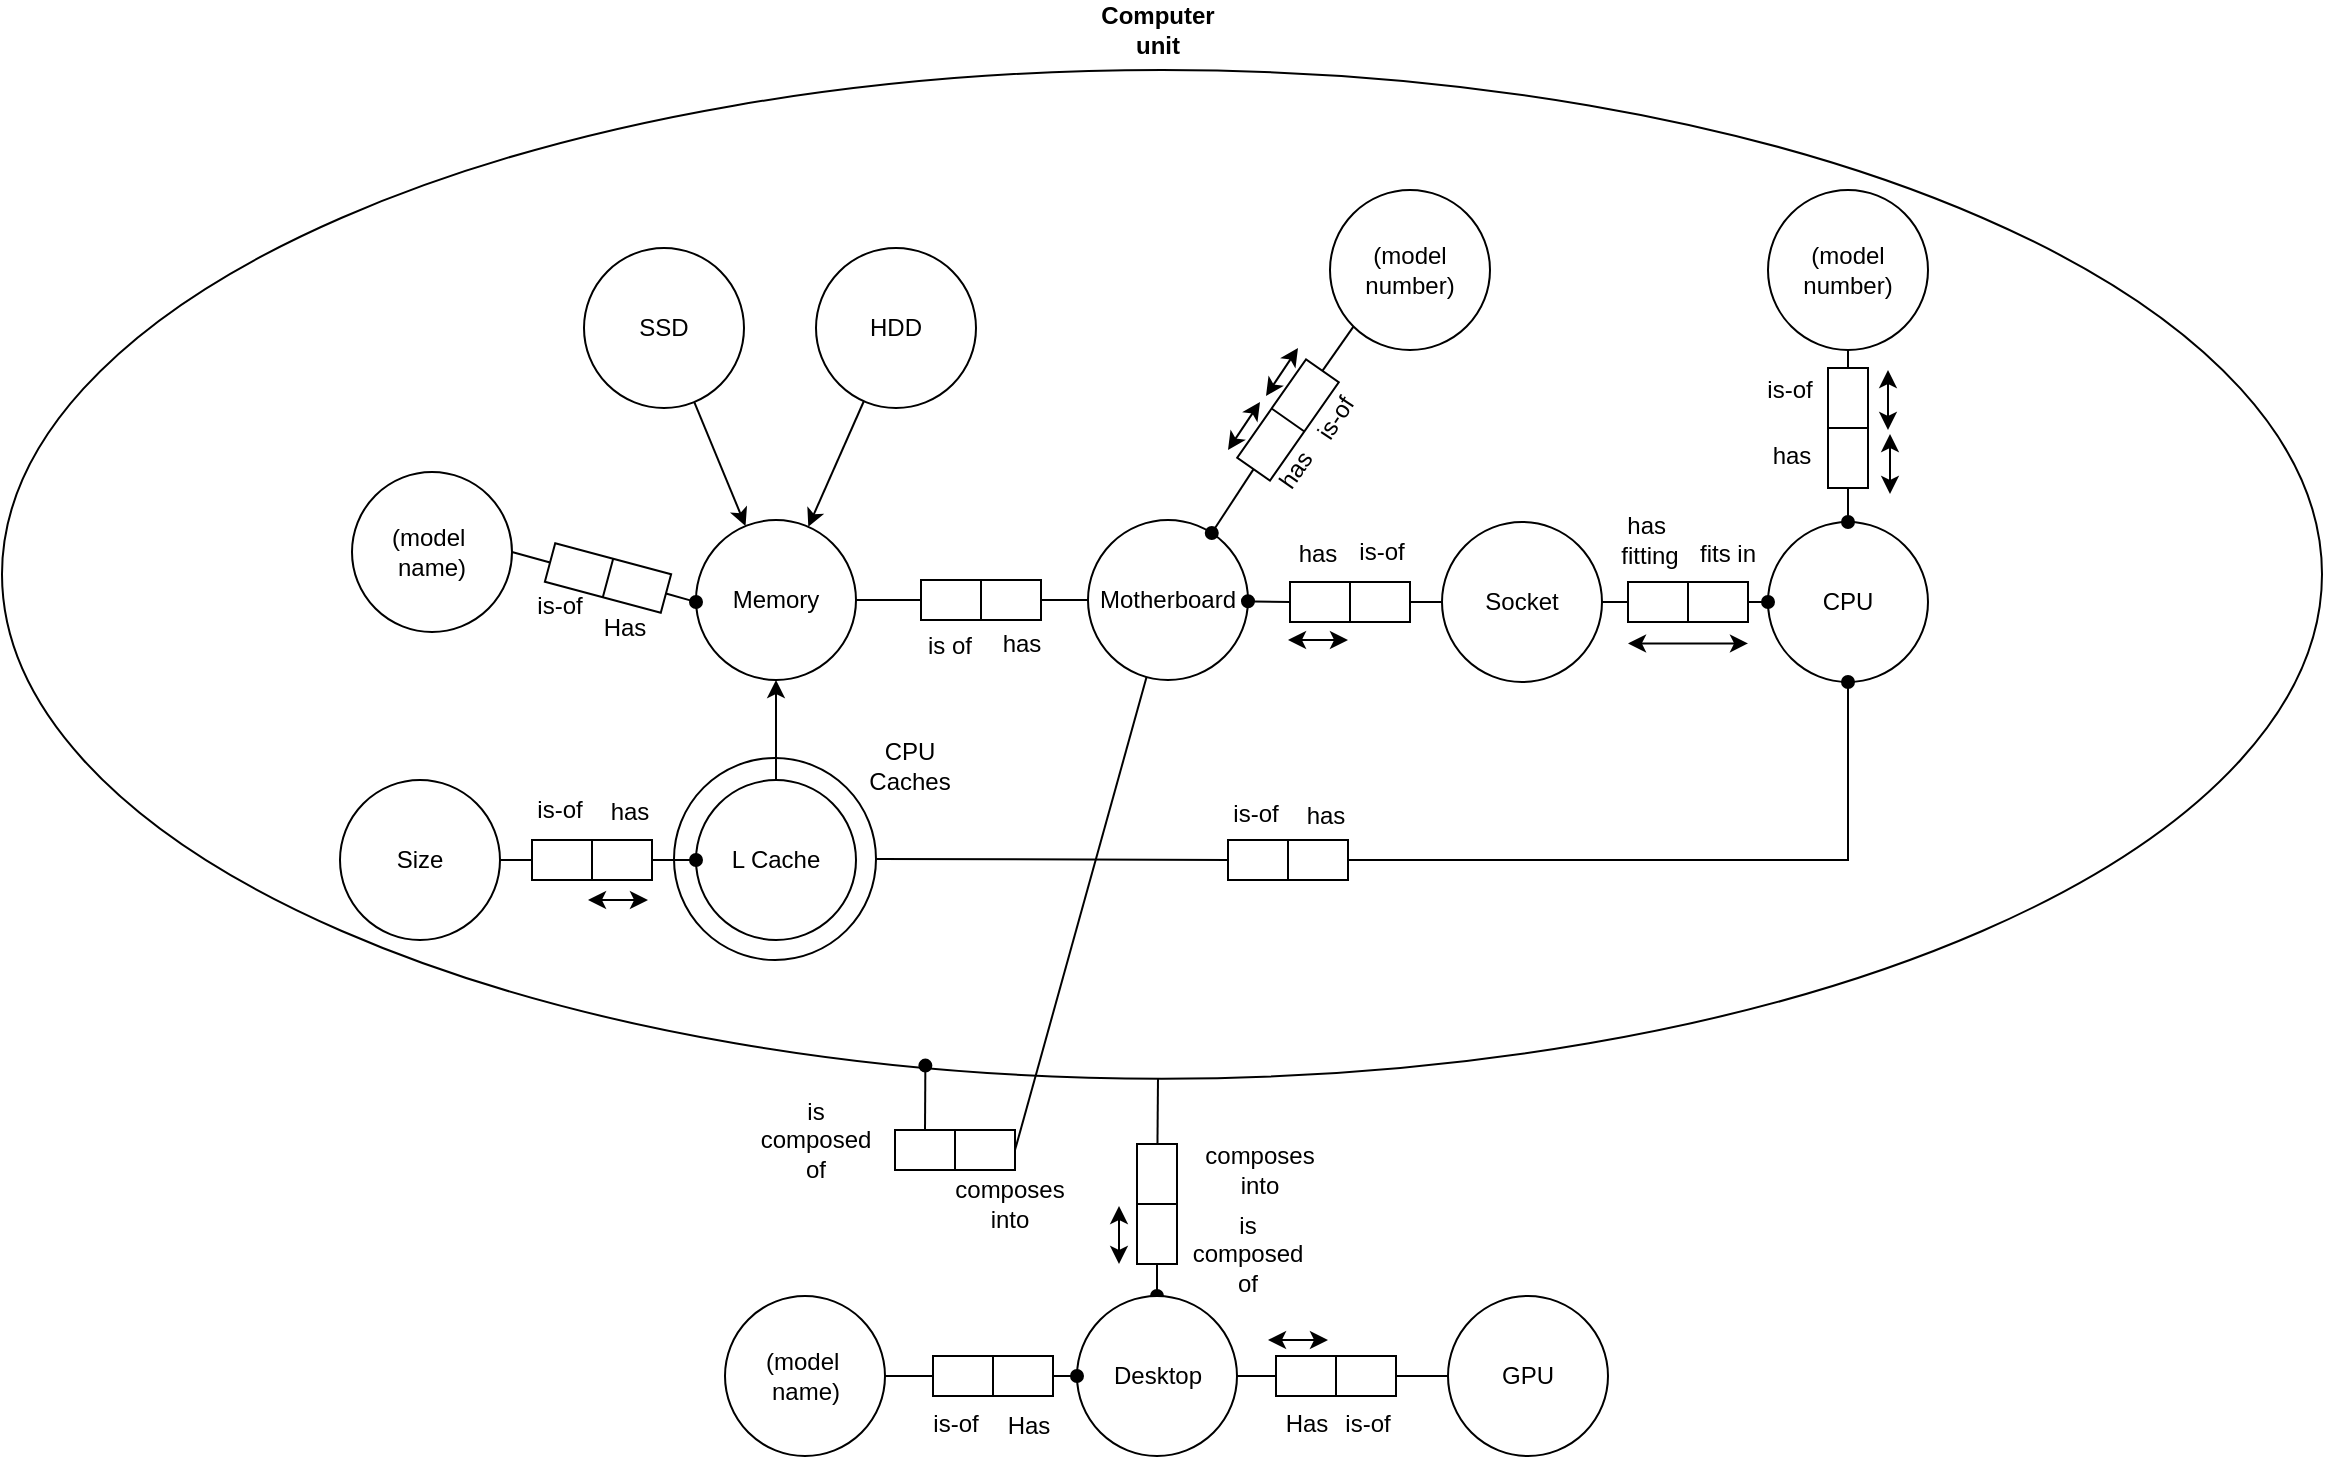 <mxfile version="22.1.11" type="github">
  <diagram name="Page-1" id="5jQ6DaYwQfchR6-d_hJC">
    <mxGraphModel dx="698" dy="780" grid="1" gridSize="10" guides="1" tooltips="1" connect="1" arrows="1" fold="1" page="1" pageScale="1" pageWidth="827" pageHeight="1169" math="0" shadow="0">
      <root>
        <mxCell id="0" />
        <mxCell id="1" parent="0" />
        <mxCell id="WWyJkdElwE3lLOMZvt_9-88" value="" style="ellipse;whiteSpace=wrap;html=1;" parent="1" vertex="1">
          <mxGeometry x="27" y="55" width="1160" height="504.35" as="geometry" />
        </mxCell>
        <mxCell id="WWyJkdElwE3lLOMZvt_9-86" value="" style="ellipse;whiteSpace=wrap;html=1;aspect=fixed;" parent="1" vertex="1">
          <mxGeometry x="363" y="399" width="101" height="101" as="geometry" />
        </mxCell>
        <mxCell id="C2U7If8zWJpJN4vxUZfy-1" value="Motherboard" style="ellipse;whiteSpace=wrap;html=1;aspect=fixed;" parent="1" vertex="1">
          <mxGeometry x="570" y="280" width="80" height="80" as="geometry" />
        </mxCell>
        <mxCell id="C2U7If8zWJpJN4vxUZfy-8" value="" style="shape=process;whiteSpace=wrap;html=1;backgroundOutline=1;size=0.5;rotation=90;" parent="1" vertex="1">
          <mxGeometry x="574.5" y="612" width="60" height="20" as="geometry" />
        </mxCell>
        <mxCell id="C2U7If8zWJpJN4vxUZfy-10" value="" style="endArrow=oval;html=1;rounded=0;entryX=0.5;entryY=0;entryDx=0;entryDy=0;exitX=1;exitY=0.5;exitDx=0;exitDy=0;endFill=1;" parent="1" source="C2U7If8zWJpJN4vxUZfy-8" target="WWyJkdElwE3lLOMZvt_9-1" edge="1">
          <mxGeometry width="50" height="50" relative="1" as="geometry">
            <mxPoint x="699.5" y="658.25" as="sourcePoint" />
            <mxPoint x="884.5" y="508" as="targetPoint" />
          </mxGeometry>
        </mxCell>
        <mxCell id="C2U7If8zWJpJN4vxUZfy-11" value="is composed of" style="text;html=1;strokeColor=none;fillColor=none;align=center;verticalAlign=middle;whiteSpace=wrap;rounded=0;" parent="1" vertex="1">
          <mxGeometry x="619.5" y="632" width="60" height="30" as="geometry" />
        </mxCell>
        <mxCell id="C2U7If8zWJpJN4vxUZfy-12" value="composes into" style="text;html=1;strokeColor=none;fillColor=none;align=center;verticalAlign=middle;whiteSpace=wrap;rounded=0;" parent="1" vertex="1">
          <mxGeometry x="625.5" y="590" width="60" height="30" as="geometry" />
        </mxCell>
        <mxCell id="C2U7If8zWJpJN4vxUZfy-13" value="" style="endArrow=classic;startArrow=classic;html=1;rounded=0;" parent="1" edge="1">
          <mxGeometry width="50" height="50" relative="1" as="geometry">
            <mxPoint x="585.5" y="652" as="sourcePoint" />
            <mxPoint x="585.5" y="623" as="targetPoint" />
          </mxGeometry>
        </mxCell>
        <mxCell id="C2U7If8zWJpJN4vxUZfy-15" value="" style="shape=process;whiteSpace=wrap;html=1;backgroundOutline=1;size=0.5;" parent="1" vertex="1">
          <mxGeometry x="486.5" y="310" width="60" height="20" as="geometry" />
        </mxCell>
        <mxCell id="C2U7If8zWJpJN4vxUZfy-16" value="" style="endArrow=none;html=1;rounded=0;entryX=0;entryY=0.5;entryDx=0;entryDy=0;startArrow=none;startFill=0;" parent="1" source="C2U7If8zWJpJN4vxUZfy-14" target="C2U7If8zWJpJN4vxUZfy-15" edge="1">
          <mxGeometry width="50" height="50" relative="1" as="geometry">
            <mxPoint x="400" y="320" as="sourcePoint" />
            <mxPoint x="460" y="420" as="targetPoint" />
          </mxGeometry>
        </mxCell>
        <mxCell id="C2U7If8zWJpJN4vxUZfy-17" value="" style="endArrow=none;html=1;rounded=0;exitX=1;exitY=0.5;exitDx=0;exitDy=0;endFill=0;" parent="1" source="C2U7If8zWJpJN4vxUZfy-15" target="C2U7If8zWJpJN4vxUZfy-1" edge="1">
          <mxGeometry width="50" height="50" relative="1" as="geometry">
            <mxPoint x="410" y="470" as="sourcePoint" />
            <mxPoint x="560" y="320" as="targetPoint" />
          </mxGeometry>
        </mxCell>
        <mxCell id="C2U7If8zWJpJN4vxUZfy-21" value="(model number)" style="ellipse;whiteSpace=wrap;html=1;aspect=fixed;" parent="1" vertex="1">
          <mxGeometry x="691" y="115" width="80" height="80" as="geometry" />
        </mxCell>
        <mxCell id="C2U7If8zWJpJN4vxUZfy-22" value="" style="shape=process;whiteSpace=wrap;html=1;backgroundOutline=1;size=0.5;rotation=-55;" parent="1" vertex="1">
          <mxGeometry x="640" y="220" width="60" height="20" as="geometry" />
        </mxCell>
        <mxCell id="C2U7If8zWJpJN4vxUZfy-23" value="" style="endArrow=none;html=1;rounded=0;entryX=0;entryY=0.5;entryDx=0;entryDy=0;startArrow=oval;startFill=1;" parent="1" source="C2U7If8zWJpJN4vxUZfy-1" target="C2U7If8zWJpJN4vxUZfy-22" edge="1">
          <mxGeometry width="50" height="50" relative="1" as="geometry">
            <mxPoint x="560" y="130" as="sourcePoint" />
            <mxPoint x="620" y="230" as="targetPoint" />
          </mxGeometry>
        </mxCell>
        <mxCell id="C2U7If8zWJpJN4vxUZfy-24" value="" style="endArrow=none;html=1;rounded=0;entryX=0;entryY=1;entryDx=0;entryDy=0;exitX=1;exitY=0.5;exitDx=0;exitDy=0;" parent="1" source="C2U7If8zWJpJN4vxUZfy-22" target="C2U7If8zWJpJN4vxUZfy-21" edge="1">
          <mxGeometry width="50" height="50" relative="1" as="geometry">
            <mxPoint x="570" y="280" as="sourcePoint" />
            <mxPoint x="620" y="230" as="targetPoint" />
          </mxGeometry>
        </mxCell>
        <mxCell id="C2U7If8zWJpJN4vxUZfy-25" value="has" style="text;html=1;strokeColor=none;fillColor=none;align=center;verticalAlign=middle;whiteSpace=wrap;rounded=0;rotation=-54.9;" parent="1" vertex="1">
          <mxGeometry x="644" y="240" width="60" height="30" as="geometry" />
        </mxCell>
        <mxCell id="C2U7If8zWJpJN4vxUZfy-26" value="is-of" style="text;html=1;strokeColor=none;fillColor=none;align=center;verticalAlign=middle;whiteSpace=wrap;rounded=0;rotation=-56.5;" parent="1" vertex="1">
          <mxGeometry x="664" y="214" width="60" height="30" as="geometry" />
        </mxCell>
        <mxCell id="C2U7If8zWJpJN4vxUZfy-27" value="" style="endArrow=classic;startArrow=classic;html=1;rounded=0;" parent="1" edge="1">
          <mxGeometry width="50" height="50" relative="1" as="geometry">
            <mxPoint x="640" y="245" as="sourcePoint" />
            <mxPoint x="656" y="221" as="targetPoint" />
          </mxGeometry>
        </mxCell>
        <mxCell id="C2U7If8zWJpJN4vxUZfy-50" value="" style="endArrow=classic;startArrow=classic;html=1;rounded=0;" parent="1" edge="1">
          <mxGeometry width="50" height="50" relative="1" as="geometry">
            <mxPoint x="659" y="218" as="sourcePoint" />
            <mxPoint x="675" y="194" as="targetPoint" />
          </mxGeometry>
        </mxCell>
        <mxCell id="WWyJkdElwE3lLOMZvt_9-1" value="Desktop" style="ellipse;whiteSpace=wrap;html=1;aspect=fixed;" parent="1" vertex="1">
          <mxGeometry x="564.5" y="668" width="80" height="80" as="geometry" />
        </mxCell>
        <mxCell id="WWyJkdElwE3lLOMZvt_9-8" value="&lt;div&gt;(model&amp;nbsp;&lt;/div&gt;&lt;div&gt;name)&lt;/div&gt;" style="ellipse;whiteSpace=wrap;html=1;aspect=fixed;" parent="1" vertex="1">
          <mxGeometry x="388.5" y="668" width="80" height="80" as="geometry" />
        </mxCell>
        <mxCell id="WWyJkdElwE3lLOMZvt_9-9" value="" style="shape=process;whiteSpace=wrap;html=1;backgroundOutline=1;size=0.5;rotation=0;" parent="1" vertex="1">
          <mxGeometry x="492.5" y="698" width="60" height="20" as="geometry" />
        </mxCell>
        <mxCell id="WWyJkdElwE3lLOMZvt_9-10" value="" style="endArrow=none;html=1;rounded=0;exitX=1;exitY=0.5;exitDx=0;exitDy=0;entryX=0;entryY=0.5;entryDx=0;entryDy=0;" parent="1" source="WWyJkdElwE3lLOMZvt_9-8" target="WWyJkdElwE3lLOMZvt_9-9" edge="1">
          <mxGeometry width="50" height="50" relative="1" as="geometry">
            <mxPoint x="514.5" y="588" as="sourcePoint" />
            <mxPoint x="564.5" y="538" as="targetPoint" />
          </mxGeometry>
        </mxCell>
        <mxCell id="WWyJkdElwE3lLOMZvt_9-11" value="" style="endArrow=oval;html=1;rounded=0;exitX=1;exitY=0.5;exitDx=0;exitDy=0;endFill=1;" parent="1" source="WWyJkdElwE3lLOMZvt_9-9" target="WWyJkdElwE3lLOMZvt_9-1" edge="1">
          <mxGeometry width="50" height="50" relative="1" as="geometry">
            <mxPoint x="514.5" y="588" as="sourcePoint" />
            <mxPoint x="564.5" y="538" as="targetPoint" />
          </mxGeometry>
        </mxCell>
        <mxCell id="WWyJkdElwE3lLOMZvt_9-12" value="Has" style="text;html=1;strokeColor=none;fillColor=none;align=center;verticalAlign=middle;whiteSpace=wrap;rounded=0;" parent="1" vertex="1">
          <mxGeometry x="520" y="718" width="41" height="30" as="geometry" />
        </mxCell>
        <mxCell id="WWyJkdElwE3lLOMZvt_9-13" value="is-of" style="text;html=1;strokeColor=none;fillColor=none;align=center;verticalAlign=middle;whiteSpace=wrap;rounded=0;" parent="1" vertex="1">
          <mxGeometry x="473.5" y="717" width="60" height="30" as="geometry" />
        </mxCell>
        <mxCell id="WWyJkdElwE3lLOMZvt_9-14" value="Socket" style="ellipse;whiteSpace=wrap;html=1;aspect=fixed;" parent="1" vertex="1">
          <mxGeometry x="747" y="281" width="80" height="80" as="geometry" />
        </mxCell>
        <mxCell id="WWyJkdElwE3lLOMZvt_9-16" value="" style="shape=process;whiteSpace=wrap;html=1;backgroundOutline=1;size=0.5;rotation=0;" parent="1" vertex="1">
          <mxGeometry x="671" y="311" width="60" height="20" as="geometry" />
        </mxCell>
        <mxCell id="WWyJkdElwE3lLOMZvt_9-17" value="" style="endArrow=none;html=1;rounded=0;entryX=0;entryY=0.5;entryDx=0;entryDy=0;startArrow=oval;startFill=1;" parent="1" source="C2U7If8zWJpJN4vxUZfy-1" target="WWyJkdElwE3lLOMZvt_9-16" edge="1">
          <mxGeometry width="50" height="50" relative="1" as="geometry">
            <mxPoint x="660" y="370" as="sourcePoint" />
            <mxPoint x="710" y="320" as="targetPoint" />
          </mxGeometry>
        </mxCell>
        <mxCell id="WWyJkdElwE3lLOMZvt_9-18" value="" style="endArrow=none;html=1;rounded=0;exitX=1;exitY=0.5;exitDx=0;exitDy=0;" parent="1" source="WWyJkdElwE3lLOMZvt_9-16" target="WWyJkdElwE3lLOMZvt_9-14" edge="1">
          <mxGeometry width="50" height="50" relative="1" as="geometry">
            <mxPoint x="659" y="341" as="sourcePoint" />
            <mxPoint x="677" y="346" as="targetPoint" />
          </mxGeometry>
        </mxCell>
        <mxCell id="WWyJkdElwE3lLOMZvt_9-19" value="has" style="text;html=1;strokeColor=none;fillColor=none;align=center;verticalAlign=middle;whiteSpace=wrap;rounded=0;rotation=0;" parent="1" vertex="1">
          <mxGeometry x="655" y="282" width="60" height="30" as="geometry" />
        </mxCell>
        <mxCell id="WWyJkdElwE3lLOMZvt_9-20" value="&lt;div&gt;is-of&lt;/div&gt;" style="text;html=1;strokeColor=none;fillColor=none;align=center;verticalAlign=middle;whiteSpace=wrap;rounded=0;rotation=0;" parent="1" vertex="1">
          <mxGeometry x="687" y="281" width="60" height="30" as="geometry" />
        </mxCell>
        <mxCell id="WWyJkdElwE3lLOMZvt_9-21" value="" style="endArrow=classic;startArrow=classic;html=1;rounded=0;" parent="1" edge="1">
          <mxGeometry width="50" height="50" relative="1" as="geometry">
            <mxPoint x="670" y="340" as="sourcePoint" />
            <mxPoint x="700" y="340" as="targetPoint" />
          </mxGeometry>
        </mxCell>
        <mxCell id="WWyJkdElwE3lLOMZvt_9-22" value="&lt;div&gt;CPU&lt;/div&gt;" style="ellipse;whiteSpace=wrap;html=1;aspect=fixed;" parent="1" vertex="1">
          <mxGeometry x="910" y="281" width="80" height="80" as="geometry" />
        </mxCell>
        <mxCell id="WWyJkdElwE3lLOMZvt_9-23" value="(model number)" style="ellipse;whiteSpace=wrap;html=1;aspect=fixed;" parent="1" vertex="1">
          <mxGeometry x="910" y="115" width="80" height="80" as="geometry" />
        </mxCell>
        <mxCell id="WWyJkdElwE3lLOMZvt_9-24" value="" style="shape=process;whiteSpace=wrap;html=1;backgroundOutline=1;size=0.5;rotation=-90;" parent="1" vertex="1">
          <mxGeometry x="920" y="224" width="60" height="20" as="geometry" />
        </mxCell>
        <mxCell id="WWyJkdElwE3lLOMZvt_9-25" value="" style="endArrow=none;html=1;rounded=0;entryX=0;entryY=0.5;entryDx=0;entryDy=0;endFill=0;startArrow=oval;startFill=1;" parent="1" source="WWyJkdElwE3lLOMZvt_9-22" target="WWyJkdElwE3lLOMZvt_9-24" edge="1">
          <mxGeometry width="50" height="50" relative="1" as="geometry">
            <mxPoint x="870" y="325" as="sourcePoint" />
            <mxPoint x="920" y="275" as="targetPoint" />
          </mxGeometry>
        </mxCell>
        <mxCell id="WWyJkdElwE3lLOMZvt_9-28" value="" style="endArrow=none;html=1;rounded=0;exitX=1;exitY=0.5;exitDx=0;exitDy=0;" parent="1" source="WWyJkdElwE3lLOMZvt_9-24" target="WWyJkdElwE3lLOMZvt_9-23" edge="1">
          <mxGeometry width="50" height="50" relative="1" as="geometry">
            <mxPoint x="870" y="325" as="sourcePoint" />
            <mxPoint x="920" y="275" as="targetPoint" />
          </mxGeometry>
        </mxCell>
        <mxCell id="WWyJkdElwE3lLOMZvt_9-31" value="fits in" style="text;html=1;strokeColor=none;fillColor=none;align=center;verticalAlign=middle;whiteSpace=wrap;rounded=0;rotation=0;" parent="1" vertex="1">
          <mxGeometry x="860" y="282" width="60" height="30" as="geometry" />
        </mxCell>
        <mxCell id="WWyJkdElwE3lLOMZvt_9-33" value="is-of" style="text;html=1;strokeColor=none;fillColor=none;align=center;verticalAlign=middle;whiteSpace=wrap;rounded=0;rotation=0;" parent="1" vertex="1">
          <mxGeometry x="891" y="200" width="60" height="30" as="geometry" />
        </mxCell>
        <mxCell id="WWyJkdElwE3lLOMZvt_9-35" value="" style="endArrow=classic;startArrow=classic;html=1;rounded=0;" parent="1" edge="1">
          <mxGeometry width="50" height="50" relative="1" as="geometry">
            <mxPoint x="970" y="205" as="sourcePoint" />
            <mxPoint x="970" y="235" as="targetPoint" />
          </mxGeometry>
        </mxCell>
        <mxCell id="WWyJkdElwE3lLOMZvt_9-36" value="" style="endArrow=classic;startArrow=classic;html=1;rounded=0;" parent="1" edge="1">
          <mxGeometry width="50" height="50" relative="1" as="geometry">
            <mxPoint x="971" y="237" as="sourcePoint" />
            <mxPoint x="971" y="267" as="targetPoint" />
          </mxGeometry>
        </mxCell>
        <mxCell id="WWyJkdElwE3lLOMZvt_9-37" value="" style="shape=process;whiteSpace=wrap;html=1;backgroundOutline=1;size=0.5;rotation=0;" parent="1" vertex="1">
          <mxGeometry x="840" y="311" width="60" height="20" as="geometry" />
        </mxCell>
        <mxCell id="WWyJkdElwE3lLOMZvt_9-38" value="" style="endArrow=oval;html=1;rounded=0;entryX=0;entryY=0.5;entryDx=0;entryDy=0;exitX=1;exitY=0.5;exitDx=0;exitDy=0;endFill=1;" parent="1" source="WWyJkdElwE3lLOMZvt_9-37" target="WWyJkdElwE3lLOMZvt_9-22" edge="1">
          <mxGeometry width="50" height="50" relative="1" as="geometry">
            <mxPoint x="850" y="345" as="sourcePoint" />
            <mxPoint x="900" y="295" as="targetPoint" />
          </mxGeometry>
        </mxCell>
        <mxCell id="WWyJkdElwE3lLOMZvt_9-39" value="" style="endArrow=none;html=1;rounded=0;entryX=0;entryY=0.5;entryDx=0;entryDy=0;" parent="1" source="WWyJkdElwE3lLOMZvt_9-14" target="WWyJkdElwE3lLOMZvt_9-37" edge="1">
          <mxGeometry width="50" height="50" relative="1" as="geometry">
            <mxPoint x="827.0" y="337.0" as="sourcePoint" />
            <mxPoint x="900" y="295" as="targetPoint" />
          </mxGeometry>
        </mxCell>
        <mxCell id="WWyJkdElwE3lLOMZvt_9-40" value="has" style="text;html=1;strokeColor=none;fillColor=none;align=center;verticalAlign=middle;whiteSpace=wrap;rounded=0;rotation=0;" parent="1" vertex="1">
          <mxGeometry x="892" y="233" width="60" height="30" as="geometry" />
        </mxCell>
        <mxCell id="WWyJkdElwE3lLOMZvt_9-41" value="&lt;div&gt;has&amp;nbsp;&lt;/div&gt;&lt;div&gt;fitting&lt;/div&gt;" style="text;html=1;strokeColor=none;fillColor=none;align=center;verticalAlign=middle;whiteSpace=wrap;rounded=0;rotation=0;" parent="1" vertex="1">
          <mxGeometry x="821" y="275" width="60" height="30" as="geometry" />
        </mxCell>
        <mxCell id="WWyJkdElwE3lLOMZvt_9-43" value="" style="endArrow=classic;startArrow=classic;html=1;rounded=0;" parent="1" edge="1">
          <mxGeometry width="50" height="50" relative="1" as="geometry">
            <mxPoint x="900" y="341.71" as="sourcePoint" />
            <mxPoint x="840" y="341.71" as="targetPoint" />
          </mxGeometry>
        </mxCell>
        <mxCell id="WWyJkdElwE3lLOMZvt_9-44" value="" style="endArrow=none;html=1;rounded=0;exitX=1;exitY=0.5;exitDx=0;exitDy=0;entryX=0;entryY=0.5;entryDx=0;entryDy=0;startArrow=oval;startFill=1;" parent="1" target="C2U7If8zWJpJN4vxUZfy-14" edge="1">
          <mxGeometry width="50" height="50" relative="1" as="geometry">
            <mxPoint x="400" y="320" as="sourcePoint" />
            <mxPoint x="487" y="320" as="targetPoint" />
          </mxGeometry>
        </mxCell>
        <mxCell id="C2U7If8zWJpJN4vxUZfy-14" value="Memory" style="ellipse;whiteSpace=wrap;html=1;aspect=fixed;" parent="1" vertex="1">
          <mxGeometry x="374" y="280" width="80" height="80" as="geometry" />
        </mxCell>
        <mxCell id="WWyJkdElwE3lLOMZvt_9-45" value="HDD" style="ellipse;whiteSpace=wrap;html=1;aspect=fixed;" parent="1" vertex="1">
          <mxGeometry x="434" y="144" width="80" height="80" as="geometry" />
        </mxCell>
        <mxCell id="WWyJkdElwE3lLOMZvt_9-46" value="SSD" style="ellipse;whiteSpace=wrap;html=1;aspect=fixed;" parent="1" vertex="1">
          <mxGeometry x="318" y="144" width="80" height="80" as="geometry" />
        </mxCell>
        <mxCell id="WWyJkdElwE3lLOMZvt_9-47" value="" style="endArrow=classic;html=1;rounded=0;" parent="1" source="WWyJkdElwE3lLOMZvt_9-46" target="C2U7If8zWJpJN4vxUZfy-14" edge="1">
          <mxGeometry width="50" height="50" relative="1" as="geometry">
            <mxPoint x="480" y="270" as="sourcePoint" />
            <mxPoint x="530" y="220" as="targetPoint" />
          </mxGeometry>
        </mxCell>
        <mxCell id="WWyJkdElwE3lLOMZvt_9-48" value="" style="endArrow=classic;html=1;rounded=0;" parent="1" source="WWyJkdElwE3lLOMZvt_9-45" target="C2U7If8zWJpJN4vxUZfy-14" edge="1">
          <mxGeometry width="50" height="50" relative="1" as="geometry">
            <mxPoint x="367" y="203" as="sourcePoint" />
            <mxPoint x="408" y="292" as="targetPoint" />
          </mxGeometry>
        </mxCell>
        <mxCell id="WWyJkdElwE3lLOMZvt_9-49" value="has" style="text;html=1;strokeColor=none;fillColor=none;align=center;verticalAlign=middle;whiteSpace=wrap;rounded=0;" parent="1" vertex="1">
          <mxGeometry x="507" y="327" width="60" height="30" as="geometry" />
        </mxCell>
        <mxCell id="WWyJkdElwE3lLOMZvt_9-52" value="is of" style="text;html=1;strokeColor=none;fillColor=none;align=center;verticalAlign=middle;whiteSpace=wrap;rounded=0;" parent="1" vertex="1">
          <mxGeometry x="471" y="328" width="60" height="30" as="geometry" />
        </mxCell>
        <mxCell id="WWyJkdElwE3lLOMZvt_9-53" value="&lt;div&gt;(model&amp;nbsp;&lt;/div&gt;&lt;div&gt;name)&lt;/div&gt;" style="ellipse;whiteSpace=wrap;html=1;aspect=fixed;" parent="1" vertex="1">
          <mxGeometry x="202" y="256" width="80" height="80" as="geometry" />
        </mxCell>
        <mxCell id="WWyJkdElwE3lLOMZvt_9-54" value="" style="shape=process;whiteSpace=wrap;html=1;backgroundOutline=1;size=0.5;rotation=15;" parent="1" vertex="1">
          <mxGeometry x="300" y="299" width="60" height="20" as="geometry" />
        </mxCell>
        <mxCell id="WWyJkdElwE3lLOMZvt_9-55" value="" style="endArrow=none;html=1;rounded=0;exitX=1;exitY=0.5;exitDx=0;exitDy=0;entryX=0;entryY=0.5;entryDx=0;entryDy=0;" parent="1" source="WWyJkdElwE3lLOMZvt_9-53" target="WWyJkdElwE3lLOMZvt_9-54" edge="1">
          <mxGeometry width="50" height="50" relative="1" as="geometry">
            <mxPoint x="322" y="212" as="sourcePoint" />
            <mxPoint x="372" y="162" as="targetPoint" />
          </mxGeometry>
        </mxCell>
        <mxCell id="WWyJkdElwE3lLOMZvt_9-56" value="" style="endArrow=oval;html=1;rounded=0;exitX=1;exitY=0.5;exitDx=0;exitDy=0;endFill=1;" parent="1" source="WWyJkdElwE3lLOMZvt_9-54" edge="1">
          <mxGeometry width="50" height="50" relative="1" as="geometry">
            <mxPoint x="322" y="212" as="sourcePoint" />
            <mxPoint x="374" y="321" as="targetPoint" />
          </mxGeometry>
        </mxCell>
        <mxCell id="WWyJkdElwE3lLOMZvt_9-57" value="Has" style="text;html=1;strokeColor=none;fillColor=none;align=center;verticalAlign=middle;whiteSpace=wrap;rounded=0;" parent="1" vertex="1">
          <mxGeometry x="318" y="319" width="41" height="30" as="geometry" />
        </mxCell>
        <mxCell id="WWyJkdElwE3lLOMZvt_9-58" value="is-of" style="text;html=1;strokeColor=none;fillColor=none;align=center;verticalAlign=middle;whiteSpace=wrap;rounded=0;" parent="1" vertex="1">
          <mxGeometry x="276" y="308" width="60" height="30" as="geometry" />
        </mxCell>
        <mxCell id="WWyJkdElwE3lLOMZvt_9-60" value="L Cache" style="ellipse;whiteSpace=wrap;html=1;aspect=fixed;" parent="1" vertex="1">
          <mxGeometry x="374" y="410" width="80" height="80" as="geometry" />
        </mxCell>
        <mxCell id="WWyJkdElwE3lLOMZvt_9-61" value="" style="endArrow=classic;html=1;rounded=0;" parent="1" source="WWyJkdElwE3lLOMZvt_9-60" target="C2U7If8zWJpJN4vxUZfy-14" edge="1">
          <mxGeometry width="50" height="50" relative="1" as="geometry">
            <mxPoint x="460" y="400" as="sourcePoint" />
            <mxPoint x="510" y="350" as="targetPoint" />
          </mxGeometry>
        </mxCell>
        <mxCell id="WWyJkdElwE3lLOMZvt_9-66" value="" style="shape=process;whiteSpace=wrap;html=1;backgroundOutline=1;size=0.5;" parent="1" vertex="1">
          <mxGeometry x="640" y="440" width="60" height="20" as="geometry" />
        </mxCell>
        <mxCell id="WWyJkdElwE3lLOMZvt_9-68" value="" style="endArrow=oval;html=1;rounded=0;exitX=1;exitY=0.5;exitDx=0;exitDy=0;endFill=1;" parent="1" source="WWyJkdElwE3lLOMZvt_9-66" target="WWyJkdElwE3lLOMZvt_9-22" edge="1">
          <mxGeometry width="50" height="50" relative="1" as="geometry">
            <mxPoint x="760" y="440" as="sourcePoint" />
            <mxPoint x="960" y="400" as="targetPoint" />
            <Array as="points">
              <mxPoint x="950" y="450" />
            </Array>
          </mxGeometry>
        </mxCell>
        <mxCell id="WWyJkdElwE3lLOMZvt_9-74" value="" style="endArrow=none;html=1;rounded=0;" parent="1" source="WWyJkdElwE3lLOMZvt_9-86" target="WWyJkdElwE3lLOMZvt_9-66" edge="1">
          <mxGeometry width="50" height="50" relative="1" as="geometry">
            <mxPoint x="530" y="430" as="sourcePoint" />
            <mxPoint x="580" y="380" as="targetPoint" />
          </mxGeometry>
        </mxCell>
        <mxCell id="WWyJkdElwE3lLOMZvt_9-75" value="has" style="text;html=1;strokeColor=none;fillColor=none;align=center;verticalAlign=middle;whiteSpace=wrap;rounded=0;" parent="1" vertex="1">
          <mxGeometry x="659" y="413" width="60" height="30" as="geometry" />
        </mxCell>
        <mxCell id="WWyJkdElwE3lLOMZvt_9-76" value="&lt;div&gt;is-of&lt;/div&gt;" style="text;html=1;strokeColor=none;fillColor=none;align=center;verticalAlign=middle;whiteSpace=wrap;rounded=0;rotation=0;" parent="1" vertex="1">
          <mxGeometry x="624" y="412" width="60" height="30" as="geometry" />
        </mxCell>
        <mxCell id="WWyJkdElwE3lLOMZvt_9-78" value="Size" style="ellipse;whiteSpace=wrap;html=1;aspect=fixed;" parent="1" vertex="1">
          <mxGeometry x="196" y="410" width="80" height="80" as="geometry" />
        </mxCell>
        <mxCell id="WWyJkdElwE3lLOMZvt_9-79" value="" style="shape=process;whiteSpace=wrap;html=1;backgroundOutline=1;size=0.5;" parent="1" vertex="1">
          <mxGeometry x="292" y="440" width="60" height="20" as="geometry" />
        </mxCell>
        <mxCell id="WWyJkdElwE3lLOMZvt_9-80" value="has" style="text;html=1;strokeColor=none;fillColor=none;align=center;verticalAlign=middle;whiteSpace=wrap;rounded=0;" parent="1" vertex="1">
          <mxGeometry x="311" y="411" width="60" height="30" as="geometry" />
        </mxCell>
        <mxCell id="WWyJkdElwE3lLOMZvt_9-81" value="&lt;div&gt;is-of&lt;/div&gt;" style="text;html=1;strokeColor=none;fillColor=none;align=center;verticalAlign=middle;whiteSpace=wrap;rounded=0;rotation=0;" parent="1" vertex="1">
          <mxGeometry x="276" y="410" width="60" height="30" as="geometry" />
        </mxCell>
        <mxCell id="WWyJkdElwE3lLOMZvt_9-82" value="" style="endArrow=oval;html=1;rounded=0;endFill=1;" parent="1" source="WWyJkdElwE3lLOMZvt_9-79" target="WWyJkdElwE3lLOMZvt_9-60" edge="1">
          <mxGeometry width="50" height="50" relative="1" as="geometry">
            <mxPoint x="300" y="480" as="sourcePoint" />
            <mxPoint x="350" y="430" as="targetPoint" />
          </mxGeometry>
        </mxCell>
        <mxCell id="WWyJkdElwE3lLOMZvt_9-84" value="" style="endArrow=none;html=1;rounded=0;" parent="1" source="WWyJkdElwE3lLOMZvt_9-78" target="WWyJkdElwE3lLOMZvt_9-79" edge="1">
          <mxGeometry width="50" height="50" relative="1" as="geometry">
            <mxPoint x="300" y="480" as="sourcePoint" />
            <mxPoint x="350" y="430" as="targetPoint" />
          </mxGeometry>
        </mxCell>
        <mxCell id="WWyJkdElwE3lLOMZvt_9-85" value="" style="endArrow=classic;startArrow=classic;html=1;rounded=0;" parent="1" edge="1">
          <mxGeometry width="50" height="50" relative="1" as="geometry">
            <mxPoint x="320" y="470" as="sourcePoint" />
            <mxPoint x="350" y="470" as="targetPoint" />
          </mxGeometry>
        </mxCell>
        <mxCell id="WWyJkdElwE3lLOMZvt_9-87" value="CPU Caches" style="text;html=1;strokeColor=none;fillColor=none;align=center;verticalAlign=middle;whiteSpace=wrap;rounded=0;" parent="1" vertex="1">
          <mxGeometry x="451" y="388" width="60" height="30" as="geometry" />
        </mxCell>
        <mxCell id="WWyJkdElwE3lLOMZvt_9-89" value="" style="endArrow=none;html=1;rounded=0;" parent="1" source="C2U7If8zWJpJN4vxUZfy-8" target="WWyJkdElwE3lLOMZvt_9-88" edge="1">
          <mxGeometry width="50" height="50" relative="1" as="geometry">
            <mxPoint x="560" y="660" as="sourcePoint" />
            <mxPoint x="610" y="610" as="targetPoint" />
          </mxGeometry>
        </mxCell>
        <mxCell id="WWyJkdElwE3lLOMZvt_9-90" value="&lt;b&gt;Computer unit&lt;/b&gt;" style="text;html=1;strokeColor=none;fillColor=none;align=center;verticalAlign=middle;whiteSpace=wrap;rounded=0;" parent="1" vertex="1">
          <mxGeometry x="574.5" y="20" width="60" height="30" as="geometry" />
        </mxCell>
        <mxCell id="WWyJkdElwE3lLOMZvt_9-91" value="GPU" style="ellipse;whiteSpace=wrap;html=1;aspect=fixed;" parent="1" vertex="1">
          <mxGeometry x="750" y="668" width="80" height="80" as="geometry" />
        </mxCell>
        <mxCell id="WWyJkdElwE3lLOMZvt_9-92" value="" style="shape=process;whiteSpace=wrap;html=1;backgroundOutline=1;size=0.5;rotation=-180;" parent="1" vertex="1">
          <mxGeometry x="664" y="698" width="60" height="20" as="geometry" />
        </mxCell>
        <mxCell id="WWyJkdElwE3lLOMZvt_9-93" value="" style="endArrow=none;html=1;rounded=0;entryX=0;entryY=0.5;entryDx=0;entryDy=0;" parent="1" source="WWyJkdElwE3lLOMZvt_9-91" target="WWyJkdElwE3lLOMZvt_9-92" edge="1">
          <mxGeometry width="50" height="50" relative="1" as="geometry">
            <mxPoint x="876" y="588" as="sourcePoint" />
            <mxPoint x="926" y="538" as="targetPoint" />
          </mxGeometry>
        </mxCell>
        <mxCell id="WWyJkdElwE3lLOMZvt_9-94" value="" style="endArrow=none;html=1;rounded=0;exitX=1;exitY=0.5;exitDx=0;exitDy=0;endFill=0;" parent="1" source="WWyJkdElwE3lLOMZvt_9-92" target="WWyJkdElwE3lLOMZvt_9-1" edge="1">
          <mxGeometry width="50" height="50" relative="1" as="geometry">
            <mxPoint x="882" y="740" as="sourcePoint" />
            <mxPoint x="932.5" y="860" as="targetPoint" />
          </mxGeometry>
        </mxCell>
        <mxCell id="WWyJkdElwE3lLOMZvt_9-95" value="Has" style="text;html=1;strokeColor=none;fillColor=none;align=center;verticalAlign=middle;whiteSpace=wrap;rounded=0;" parent="1" vertex="1">
          <mxGeometry x="659" y="717" width="41" height="30" as="geometry" />
        </mxCell>
        <mxCell id="WWyJkdElwE3lLOMZvt_9-96" value="is-of" style="text;html=1;strokeColor=none;fillColor=none;align=center;verticalAlign=middle;whiteSpace=wrap;rounded=0;" parent="1" vertex="1">
          <mxGeometry x="679.5" y="717" width="60" height="30" as="geometry" />
        </mxCell>
        <mxCell id="WWyJkdElwE3lLOMZvt_9-97" value="" style="endArrow=classic;startArrow=classic;html=1;rounded=0;" parent="1" edge="1">
          <mxGeometry width="50" height="50" relative="1" as="geometry">
            <mxPoint x="660" y="690" as="sourcePoint" />
            <mxPoint x="690" y="690" as="targetPoint" />
          </mxGeometry>
        </mxCell>
        <mxCell id="AWFPuv9GaGy1DrMl5bIF-2" value="" style="shape=process;whiteSpace=wrap;html=1;backgroundOutline=1;size=0.5;" vertex="1" parent="1">
          <mxGeometry x="473.5" y="585" width="60" height="20" as="geometry" />
        </mxCell>
        <mxCell id="AWFPuv9GaGy1DrMl5bIF-3" value="" style="endArrow=none;html=1;rounded=0;exitX=1;exitY=0.5;exitDx=0;exitDy=0;" edge="1" parent="1" source="AWFPuv9GaGy1DrMl5bIF-2" target="C2U7If8zWJpJN4vxUZfy-1">
          <mxGeometry width="50" height="50" relative="1" as="geometry">
            <mxPoint x="420" y="600" as="sourcePoint" />
            <mxPoint x="470" y="550" as="targetPoint" />
          </mxGeometry>
        </mxCell>
        <mxCell id="AWFPuv9GaGy1DrMl5bIF-4" value="" style="endArrow=oval;html=1;rounded=0;exitX=0.25;exitY=0;exitDx=0;exitDy=0;entryX=0.398;entryY=0.987;entryDx=0;entryDy=0;entryPerimeter=0;startArrow=none;startFill=0;endFill=1;" edge="1" parent="1" source="AWFPuv9GaGy1DrMl5bIF-2" target="WWyJkdElwE3lLOMZvt_9-88">
          <mxGeometry width="50" height="50" relative="1" as="geometry">
            <mxPoint x="420" y="600" as="sourcePoint" />
            <mxPoint x="450" y="580" as="targetPoint" />
          </mxGeometry>
        </mxCell>
        <mxCell id="AWFPuv9GaGy1DrMl5bIF-5" value="is composed of" style="text;html=1;strokeColor=none;fillColor=none;align=center;verticalAlign=middle;whiteSpace=wrap;rounded=0;" vertex="1" parent="1">
          <mxGeometry x="404" y="575" width="60" height="30" as="geometry" />
        </mxCell>
        <mxCell id="AWFPuv9GaGy1DrMl5bIF-6" value="composes into" style="text;html=1;strokeColor=none;fillColor=none;align=center;verticalAlign=middle;whiteSpace=wrap;rounded=0;" vertex="1" parent="1">
          <mxGeometry x="501" y="607" width="60" height="30" as="geometry" />
        </mxCell>
      </root>
    </mxGraphModel>
  </diagram>
</mxfile>
